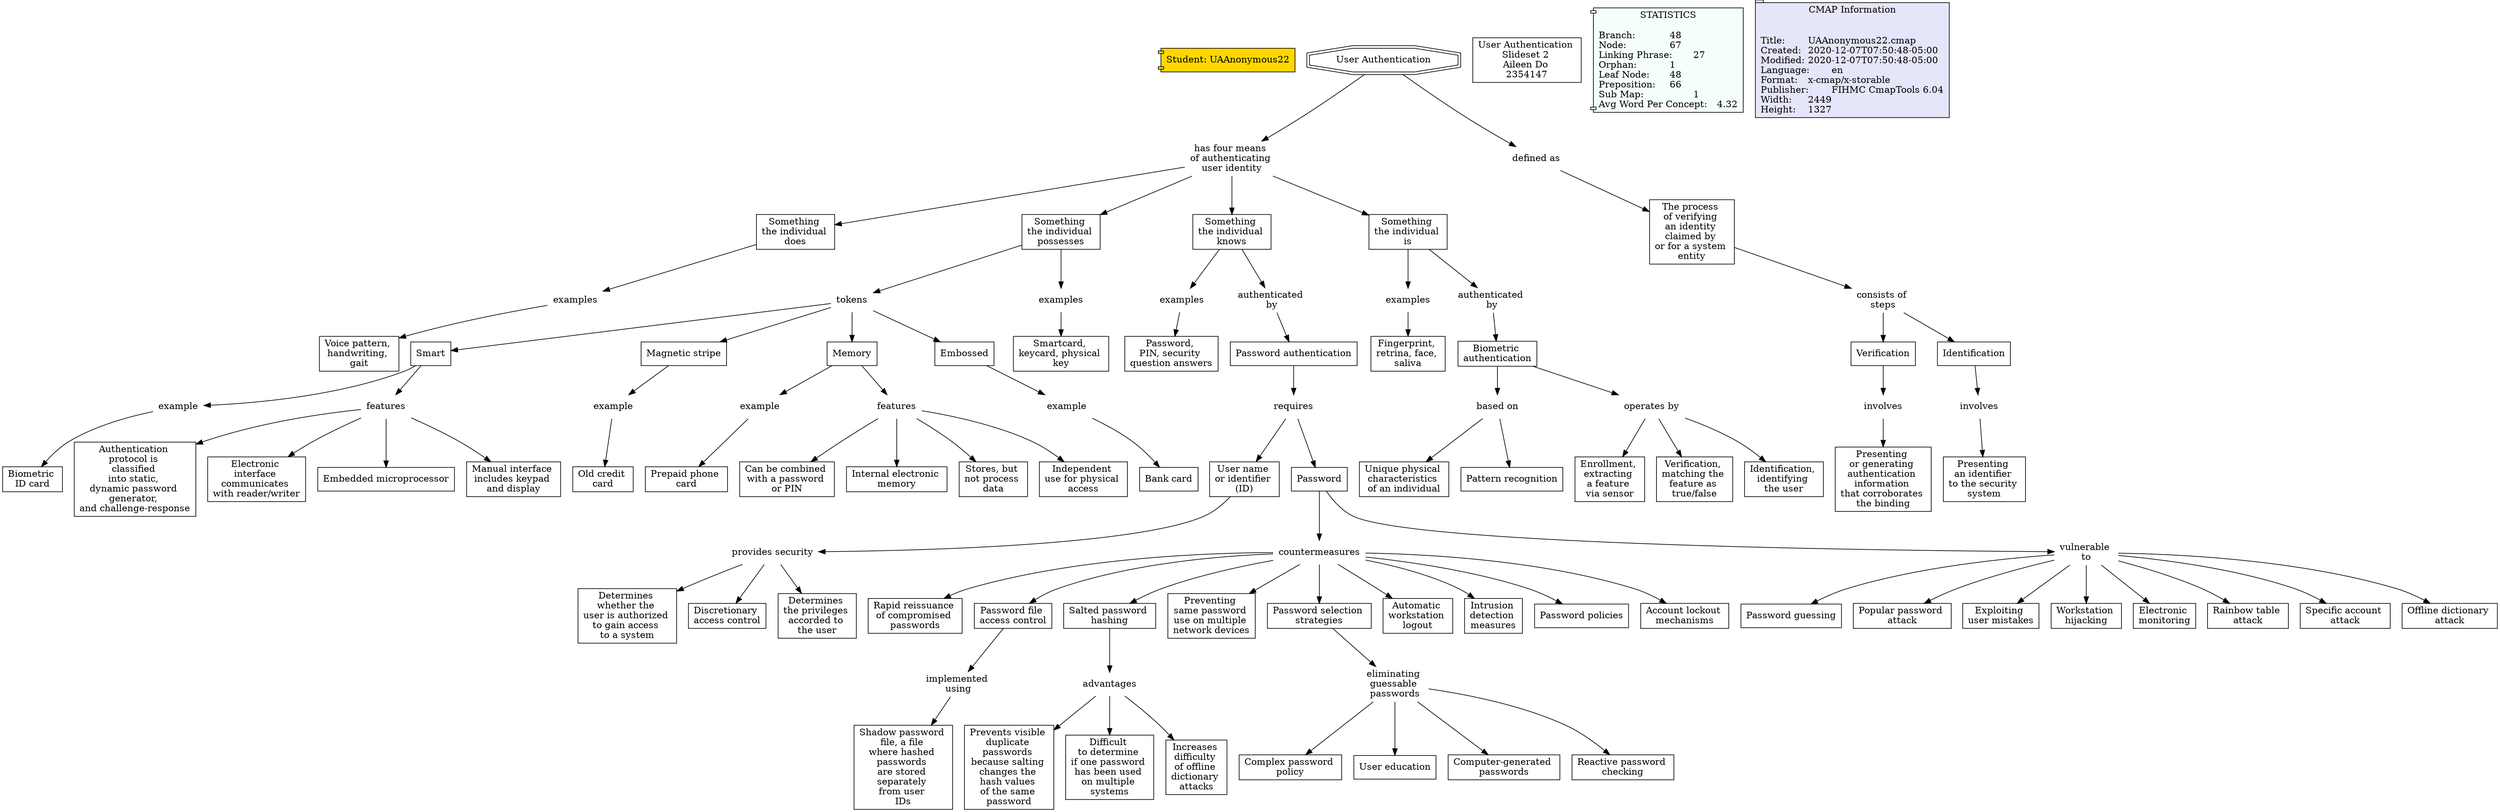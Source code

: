 // The Round Table
digraph {
	Student [label="Student: UAAnonymous22" fillcolor=gold shape=component style=filled]
	"1RRB4N1S2-4YMVP4-51G" [label=Smart fillcolor=white shape=rect style=filled]
	"1RRBLZSBL-10R3C1M-6T8" [label=example shape=none]
	"1RRB4N1S2-4YMVP4-51G" -> "1RRBLZSBL-10R3C1M-6T8" [constraint=true]
	"1RRB2R7HK-9K8LZN-3HW" [label=countermeasures shape=none]
	"1RRB2W8Y3-TQQTL3-3RD" [label="Rapid reissuance 
of compromised 
passwords" fillcolor=white shape=rect style=filled]
	"1RRB2R7HK-9K8LZN-3HW" -> "1RRB2W8Y3-TQQTL3-3RD" [constraint=true]
	"1RR76S3XZ-1YCPJG1-7WY" [label="has four means 
of authenticating 
user identity
" shape=none]
	"1RR78Y5MV-1299330-8DJ" [label="Something 
the individual 
does" fillcolor=white shape=rect style=filled]
	"1RR76S3XZ-1YCPJG1-7WY" -> "1RR78Y5MV-1299330-8DJ" [constraint=true]
	"1RRBM0C62-1PFHM65-6W5" [label=example shape=none]
	"1RRBM0C60-8QNMG7-6W2" [label="Prepaid phone 
card" fillcolor=white shape=rect style=filled]
	"1RRBM0C62-1PFHM65-6W5" -> "1RRBM0C60-8QNMG7-6W2" [constraint=true]
	"1RRB2R7HK-9K8LZN-3HW" [label=countermeasures shape=none]
	"1RRB2VFZ3-1719214-3MJ" [label="Password file 
access control
" fillcolor=white shape=rect style=filled]
	"1RRB2R7HK-9K8LZN-3HW" -> "1RRB2VFZ3-1719214-3MJ" [constraint=true]
	"1RR7C45W2-1GZ7HFK-8TM" [label=examples shape=none]
	"1RR7C45W0-1Y9ZKPZ-8TJ" [label="Password, 
PIN, security 
question answers
" fillcolor=white shape=rect style=filled]
	"1RR7C45W2-1GZ7HFK-8TM" -> "1RR7C45W0-1Y9ZKPZ-8TJ" [constraint=true]
	"1RRB2R7HH-NX7TGL-3HS" [label="Salted password 
hashing" fillcolor=white shape=rect style=filled]
	"1RRBDZFRY-88JBGD-5PL" [label=advantages shape=none]
	"1RRB2R7HH-NX7TGL-3HS" -> "1RRBDZFRY-88JBGD-5PL" [constraint=true]
	"1RR7DBW4D-LPZ69S-9LD" [label="Password authentication
" fillcolor=white shape=rect style=filled]
	"1RR9ZLC3L-1FM69T5-R3" [label=requires shape=none]
	"1RR7DBW4D-LPZ69S-9LD" -> "1RR9ZLC3L-1FM69T5-R3" [constraint=true]
	"1RRB0PD64-WH44QY-1RB" [label="vulnerable 
to" shape=none]
	"1RRB0RVM4-1LWH515-22G" [label="Password guessing
" fillcolor=white shape=rect style=filled]
	"1RRB0PD64-WH44QY-1RB" -> "1RRB0RVM4-1LWH515-22G" [constraint=true]
	"1RRBLZSBL-10R3C1M-6T8" [label=example shape=none]
	"1RRBLZSBJ-1GQ8GSN-6T5" [label="Biometric 
ID card" fillcolor=white shape=rect style=filled]
	"1RRBLZSBL-10R3C1M-6T8" -> "1RRBLZSBJ-1GQ8GSN-6T5" [constraint=true]
	"1RR9ZQ2MM-18M1HM5-10B" [label="provides security
" shape=none]
	"1RR9ZQ2MK-19D5Z44-107" [label="Determines 
whether the 
user is authorized 
to gain access 
to a system
" fillcolor=white shape=rect style=filled]
	"1RR9ZQ2MM-18M1HM5-10B" -> "1RR9ZQ2MK-19D5Z44-107" [constraint=true]
	"1RRBLZ38C-86GTVM-6RH" [label=example shape=none]
	"1RRBLZ389-1LJDT48-6RD" [label="Bank card" fillcolor=white shape=rect style=filled]
	"1RRBLZ38C-86GTVM-6RH" -> "1RRBLZ389-1LJDT48-6RD" [constraint=true]
	"1RR6MWV8R-FKSHD6-4HB" [label="defined as
" shape=none]
	"1RR6MWV8N-13ZN4V3-4H7" [label="The process 
of verifying 
an identity 
claimed by 
or for a system 
entity" fillcolor=white shape=rect style=filled]
	"1RR6MWV8R-FKSHD6-4HB" -> "1RR6MWV8N-13ZN4V3-4H7" [constraint=true]
	"1RR78WWPW-1V7W17T-88S" [label="Something 
the individual 
possesses" fillcolor=white shape=rect style=filled]
	"1RRB4LM8C-M8S336-4SP" [label=tokens shape=none]
	"1RR78WWPW-1V7W17T-88S" -> "1RRB4LM8C-M8S336-4SP" [constraint=true]
	"1RRBMJR1W-L15THM-7T3" [label="based on" shape=none]
	"1RRBMJR1T-WD9JPW-7T0" [label="Unique physical 
characteristics 
of an individual
" fillcolor=white shape=rect style=filled]
	"1RRBMJR1W-L15THM-7T3" -> "1RRBMJR1T-WD9JPW-7T0" [constraint=true]
	"1RR9ZQ2MM-18M1HM5-10B" [label="provides security
" shape=none]
	"1RR9ZSSFC-2BPKM8N-16L" [label="Discretionary 
access control
" fillcolor=white shape=rect style=filled]
	"1RR9ZQ2MM-18M1HM5-10B" -> "1RR9ZSSFC-2BPKM8N-16L" [constraint=true]
	"1RR78Y5MV-1299330-8DJ" [label="Something 
the individual 
does" fillcolor=white shape=rect style=filled]
	"1RR7C7KH0-RMPSWZ-92K" [label=examples shape=none]
	"1RR78Y5MV-1299330-8DJ" -> "1RR7C7KH0-RMPSWZ-92K" [constraint=true]
	"1RRB6659C-ZR8Y0Y-582" [label="Biometric 
authentication" fillcolor=white shape=rect style=filled]
	"1RRBMPFYH-1KCGFCL-86F" [label="operates by
" shape=none]
	"1RRB6659C-ZR8Y0Y-582" -> "1RRBMPFYH-1KCGFCL-86F" [constraint=true]
	"1RRB0PD64-WH44QY-1RB" [label="vulnerable 
to" shape=none]
	"1RRB0RFVC-P1DB0P-1ZS" [label="Popular password 
attack" fillcolor=white shape=rect style=filled]
	"1RRB0PD64-WH44QY-1RB" -> "1RRB0RFVC-P1DB0P-1ZS" [constraint=true]
	"1RRBMPFYH-1KCGFCL-86F" [label="operates by
" shape=none]
	"1RRBMPFYF-1ZYTX70-86B" [label="Enrollment, 
extracting 
a feature 
via sensor
" fillcolor=white shape=rect style=filled]
	"1RRBMPFYH-1KCGFCL-86F" -> "1RRBMPFYF-1ZYTX70-86B" [constraint=true]
	"1RRB4LM8C-M8S336-4SP" [label=tokens shape=none]
	"1RRB4MFPN-2BDM76F-4ZD" [label="Magnetic stripe
" fillcolor=white shape=rect style=filled]
	"1RRB4LM8C-M8S336-4SP" -> "1RRB4MFPN-2BDM76F-4ZD" [constraint=true]
	"1RR76S3XX-1N5T59G-7WV" [label="Something 
the individual 
knows" fillcolor=white shape=rect style=filled]
	"1RR7DBW4G-1JJCJ02-9LH" [label="authenticated 
by" shape=none]
	"1RR76S3XX-1N5T59G-7WV" -> "1RR7DBW4G-1JJCJ02-9LH" [constraint=true]
	"1RR7C7KH0-RMPSWZ-92K" [label=examples shape=none]
	"1RR7C7KGY-Y2FHT9-92G" [label="Voice pattern, 
handwriting, 
gait" fillcolor=white shape=rect style=filled]
	"1RR7C7KH0-RMPSWZ-92K" -> "1RR7C7KGY-Y2FHT9-92G" [constraint=true]
	"1RRBM2VTP-1H3G93L-6YH" [label=features shape=none]
	"1RRBM4VV2-1YNSNPZ-73T" [label="Can be combined 
with a password 
or PIN" fillcolor=white shape=rect style=filled]
	"1RRBM2VTP-1H3G93L-6YH" -> "1RRBM4VV2-1YNSNPZ-73T" [constraint=true]
	"1RR9ZLC3L-1FM69T5-R3" [label=requires shape=none]
	"1RR9ZLC3H-19XXLXL-R0" [label="User name 
or identifier 
(ID)" fillcolor=white shape=rect style=filled]
	"1RR9ZLC3L-1FM69T5-R3" -> "1RR9ZLC3H-19XXLXL-R0" [constraint=true]
	"1RRBLP7C5-3GH8S9-6CF" [label="eliminating 
guessable 
passwords" shape=none]
	"1RRBLTB8Q-1006WD5-6LY" [label="Complex password 
policy" fillcolor=white shape=rect style=filled]
	"1RRBLP7C5-3GH8S9-6CF" -> "1RRBLTB8Q-1006WD5-6LY" [constraint=true]
	"1RRBM2VTP-1H3G93L-6YH" [label=features shape=none]
	"1RRBM3RXQ-13L18SS-711" [label="Internal electronic 
memory" fillcolor=white shape=rect style=filled]
	"1RRBM2VTP-1H3G93L-6YH" -> "1RRBM3RXQ-13L18SS-711" [constraint=true]
	"1RRB0PD64-WH44QY-1RB" [label="vulnerable 
to" shape=none]
	"1RRB0T047-2DHX7YS-29S" [label="Exploiting 
user mistakes
" fillcolor=white shape=rect style=filled]
	"1RRB0PD64-WH44QY-1RB" -> "1RRB0T047-2DHX7YS-29S" [constraint=true]
	"1RRBDZFRY-88JBGD-5PL" [label=advantages shape=none]
	"1RRBDZFRV-4L0WX-5PH" [label="Prevents visible 
duplicate 
passwords 
because salting 
changes the 
hash values 
of the same 
password" fillcolor=white shape=rect style=filled]
	"1RRBDZFRY-88JBGD-5PL" -> "1RRBDZFRV-4L0WX-5PH" [constraint=true]
	"1RR7DBW4G-1JJCJ02-9LH" [label="authenticated 
by" shape=none]
	"1RR7DBW4D-LPZ69S-9LD" [label="Password authentication
" fillcolor=white shape=rect style=filled]
	"1RR7DBW4G-1JJCJ02-9LH" -> "1RR7DBW4D-LPZ69S-9LD" [constraint=true]
	"1RRBLYP6Z-11TMDQ7-6PG" [label=example shape=none]
	"1RRBLYP6X-1BFC5KK-6PC" [label="Old credit 
card" fillcolor=white shape=rect style=filled]
	"1RRBLYP6Z-11TMDQ7-6PG" -> "1RRBLYP6X-1BFC5KK-6PC" [constraint=true]
	"1RR9ZQ2MM-18M1HM5-10B" [label="provides security
" shape=none]
	"1RR9ZS804-29NX80D-14J" [label="Determines 
the privileges 
accorded to 
the user" fillcolor=white shape=rect style=filled]
	"1RR9ZQ2MM-18M1HM5-10B" -> "1RR9ZS804-29NX80D-14J" [constraint=true]
	"1RRB0PD64-WH44QY-1RB" [label="vulnerable 
to" shape=none]
	"1RRB0SDDL-L91T3N-25B" [label="Workstation 
hijacking" fillcolor=white shape=rect style=filled]
	"1RRB0PD64-WH44QY-1RB" -> "1RRB0SDDL-L91T3N-25B" [constraint=true]
	"1RRB2R7HK-9K8LZN-3HW" [label=countermeasures shape=none]
	"1RRB8XHJP-1FM6HFM-5K8" [label="Preventing 
same password 
use on multiple 
network devices
" fillcolor=white shape=rect style=filled]
	"1RRB2R7HK-9K8LZN-3HW" -> "1RRB8XHJP-1FM6HFM-5K8" [constraint=true]
	"1RR9ZLC3L-1FM69T5-R3" [label=requires shape=none]
	"1RR9ZP8QF-1D7MXC8-Z4" [label=Password fillcolor=white shape=rect style=filled]
	"1RR9ZLC3L-1FM69T5-R3" -> "1RR9ZP8QF-1D7MXC8-Z4" [constraint=true]
	"1RRB2R7HK-9K8LZN-3HW" [label=countermeasures shape=none]
	"1RRB2XBJ9-1YMK6HW-3W4" [label="Password selection 
strategies" fillcolor=white shape=rect style=filled]
	"1RRB2R7HK-9K8LZN-3HW" -> "1RRB2XBJ9-1YMK6HW-3W4" [constraint=true]
	"1RRB2R7HK-9K8LZN-3HW" [label=countermeasures shape=none]
	"1RRB2R7HH-NX7TGL-3HS" [label="Salted password 
hashing" fillcolor=white shape=rect style=filled]
	"1RRB2R7HK-9K8LZN-3HW" -> "1RRB2R7HH-NX7TGL-3HS" [constraint=true]
	"1RRBMPFYH-1KCGFCL-86F" [label="operates by
" shape=none]
	"1RRBMQS6N-1PHM92K-8DQ" [label="Verification, 
matching the 
feature as 
true/false" fillcolor=white shape=rect style=filled]
	"1RRBMPFYH-1KCGFCL-86F" -> "1RRBMQS6N-1PHM92K-8DQ" [constraint=true]
	"1RR78WWPW-1V7W17T-88S" [label="Something 
the individual 
possesses" fillcolor=white shape=rect style=filled]
	"1RR7C5BMV-TV47RJ-8XB" [label=examples shape=none]
	"1RR78WWPW-1V7W17T-88S" -> "1RR7C5BMV-TV47RJ-8XB" [constraint=true]
	"1RRBLP7C5-3GH8S9-6CF" [label="eliminating 
guessable 
passwords" shape=none]
	"1RRBLP7C3-1LBH5P9-6CB" [label="User education
" fillcolor=white shape=rect style=filled]
	"1RRBLP7C5-3GH8S9-6CF" -> "1RRBLP7C3-1LBH5P9-6CB" [constraint=true]
	"1RR76S3XX-1N5T59G-7WV" [label="Something 
the individual 
knows" fillcolor=white shape=rect style=filled]
	"1RR7C45W2-1GZ7HFK-8TM" [label=examples shape=none]
	"1RR76S3XX-1N5T59G-7WV" -> "1RR7C45W2-1GZ7HFK-8TM" [constraint=true]
	"1RR9ZP8QF-1D7MXC8-Z4" [label=Password fillcolor=white shape=rect style=filled]
	"1RRB2R7HK-9K8LZN-3HW" [label=countermeasures shape=none]
	"1RR9ZP8QF-1D7MXC8-Z4" -> "1RRB2R7HK-9K8LZN-3HW" [constraint=true]
	"1RR6N4XRS-P7S4BG-5CN" [label="consists of 
steps" shape=none]
	"1RR6NRNBS-JBPRBD-5XG" [label=Verification fillcolor=white shape=rect style=filled]
	"1RR6N4XRS-P7S4BG-5CN" -> "1RR6NRNBS-JBPRBD-5XG" [constraint=true]
	"1RR7C6FVT-1205QW7-8ZR" [label=examples shape=none]
	"1RR7C6FVR-2D7K6VF-8ZN" [label="Fingerprint, 
retrina, face, 
saliva" fillcolor=white shape=rect style=filled]
	"1RR7C6FVT-1205QW7-8ZR" -> "1RR7C6FVR-2D7K6VF-8ZN" [constraint=true]
	"1RRB2R7HK-9K8LZN-3HW" [label=countermeasures shape=none]
	"1RRB8WMWZ-1BD3K6N-5GY" [label="Automatic 
workstation 
logout" fillcolor=white shape=rect style=filled]
	"1RRB2R7HK-9K8LZN-3HW" -> "1RRB8WMWZ-1BD3K6N-5GY" [constraint=true]
	"1RR6N4XRQ-1QKTGNP-5CK" [label=Identification fillcolor=white shape=rect style=filled]
	"1RR6P5LMW-TLTKDZ-631" [label=involves shape=none]
	"1RR6N4XRQ-1QKTGNP-5CK" -> "1RR6P5LMW-TLTKDZ-631" [constraint=true]
	"1RRB0PD64-WH44QY-1RB" [label="vulnerable 
to" shape=none]
	"1RRB219M4-1FVGJHV-377" [label="Electronic 
monitoring" fillcolor=white shape=rect style=filled]
	"1RRB0PD64-WH44QY-1RB" -> "1RRB219M4-1FVGJHV-377" [constraint=true]
	"1RR9ZLC3H-19XXLXL-R0" [label="User name 
or identifier 
(ID)" fillcolor=white shape=rect style=filled]
	"1RR9ZQ2MM-18M1HM5-10B" [label="provides security
" shape=none]
	"1RR9ZLC3H-19XXLXL-R0" -> "1RR9ZQ2MM-18M1HM5-10B" [constraint=true]
	"1RRB6659F-BJJB4C-585" [label="authenticated 
by" shape=none]
	"1RRB6659C-ZR8Y0Y-582" [label="Biometric 
authentication" fillcolor=white shape=rect style=filled]
	"1RRB6659F-BJJB4C-585" -> "1RRB6659C-ZR8Y0Y-582" [constraint=true]
	"1RRB4LM8C-M8S336-4SP" [label=tokens shape=none]
	"1RRB4N1S2-4YMVP4-51G" [label=Smart fillcolor=white shape=rect style=filled]
	"1RRB4LM8C-M8S336-4SP" -> "1RRB4N1S2-4YMVP4-51G" [constraint=true]
	"1RRB2XBJ9-1YMK6HW-3W4" [label="Password selection 
strategies" fillcolor=white shape=rect style=filled]
	"1RRBLP7C5-3GH8S9-6CF" [label="eliminating 
guessable 
passwords" shape=none]
	"1RRB2XBJ9-1YMK6HW-3W4" -> "1RRBLP7C5-3GH8S9-6CF" [constraint=true]
	"1RR6N4XRS-P7S4BG-5CN" [label="consists of 
steps" shape=none]
	"1RR6N4XRQ-1QKTGNP-5CK" [label=Identification fillcolor=white shape=rect style=filled]
	"1RR6N4XRS-P7S4BG-5CN" -> "1RR6N4XRQ-1QKTGNP-5CK" [constraint=true]
	"1RRB4MWNT-1H1GV3Y-50R" [label=Memory fillcolor=white shape=rect style=filled]
	"1RRBM2VTP-1H3G93L-6YH" [label=features shape=none]
	"1RRB4MWNT-1H1GV3Y-50R" -> "1RRBM2VTP-1H3G93L-6YH" [constraint=true]
	"1RRB4LM8C-M8S336-4SP" [label=tokens shape=none]
	"1RRB4MWNT-1H1GV3Y-50R" [label=Memory fillcolor=white shape=rect style=filled]
	"1RRB4LM8C-M8S336-4SP" -> "1RRB4MWNT-1H1GV3Y-50R" [constraint=true]
	"1RRB2R7HK-9K8LZN-3HW" [label=countermeasures shape=none]
	"1RRB2VYHD-H4J237-3PW" [label="Intrusion 
detection 
measures" fillcolor=white shape=rect style=filled]
	"1RRB2R7HK-9K8LZN-3HW" -> "1RRB2VYHD-H4J237-3PW" [constraint=true]
	"1RRB2R7HK-9K8LZN-3HW" [label=countermeasures shape=none]
	"1RRB8W04S-1K20N53-5FV" [label="Password policies
" fillcolor=white shape=rect style=filled]
	"1RRB2R7HK-9K8LZN-3HW" -> "1RRB8W04S-1K20N53-5FV" [constraint=true]
	"1RRBLP7C5-3GH8S9-6CF" [label="eliminating 
guessable 
passwords" shape=none]
	"1RRBLRGX6-1SYDS30-6HJ" [label="Computer-generated 
passwords" fillcolor=white shape=rect style=filled]
	"1RRBLP7C5-3GH8S9-6CF" -> "1RRBLRGX6-1SYDS30-6HJ" [constraint=true]
	"1RRB4MWNT-1H1GV3Y-50R" [label=Memory fillcolor=white shape=rect style=filled]
	"1RRBM0C62-1PFHM65-6W5" [label=example shape=none]
	"1RRB4MWNT-1H1GV3Y-50R" -> "1RRBM0C62-1PFHM65-6W5" [constraint=true]
	"1RRBM2VTP-1H3G93L-6YH" [label=features shape=none]
	"1RRBM2VTM-242R06R-6YD" [label="Stores, but 
not process 
data" fillcolor=white shape=rect style=filled]
	"1RRBM2VTP-1H3G93L-6YH" -> "1RRBM2VTM-242R06R-6YD" [constraint=true]
	"1RRB4MFPN-2BDM76F-4ZD" [label="Magnetic stripe
" fillcolor=white shape=rect style=filled]
	"1RRBLYP6Z-11TMDQ7-6PG" [label=example shape=none]
	"1RRB4MFPN-2BDM76F-4ZD" -> "1RRBLYP6Z-11TMDQ7-6PG" [constraint=true]
	"1RRB0PD64-WH44QY-1RB" [label="vulnerable 
to" shape=none]
	"1RRB30HPK-1ZBKWHT-3WM" [label="Rainbow table 
attack" fillcolor=white shape=rect style=filled]
	"1RRB0PD64-WH44QY-1RB" -> "1RRB30HPK-1ZBKWHT-3WM" [constraint=true]
	"1RRBM8L4H-1XL6KGH-79K" [label=features shape=none]
	"1RRBMDJ6S-16KF0L7-7KR" [label="Authentication 
protocol is 
classified 
into static, 
dynamic password 
generator, 
and challenge-response
" fillcolor=white shape=rect style=filled]
	"1RRBM8L4H-1XL6KGH-79K" -> "1RRBMDJ6S-16KF0L7-7KR" [constraint=true]
	"1RR7C5BMV-TV47RJ-8XB" [label=examples shape=none]
	"1RR7C5BMS-2B8JN5-8X7" [label="Smartcard, 
keycard, physical 
key" fillcolor=white shape=rect style=filled]
	"1RR7C5BMV-TV47RJ-8XB" -> "1RR7C5BMS-2B8JN5-8X7" [constraint=true]
	"1RR3V8VXH-21RCJJB-2LC" [label="User Authentication
" fillcolor=white shape=doubleoctagon style=filled]
	"1RR6MWV8R-FKSHD6-4HB" [label="defined as
" shape=none]
	"1RR3V8VXH-21RCJJB-2LC" -> "1RR6MWV8R-FKSHD6-4HB" [constraint=true]
	"1RR76S3XZ-1YCPJG1-7WY" [label="has four means 
of authenticating 
user identity
" shape=none]
	"1RR76S3XX-1N5T59G-7WV" [label="Something 
the individual 
knows" fillcolor=white shape=rect style=filled]
	"1RR76S3XZ-1YCPJG1-7WY" -> "1RR76S3XX-1N5T59G-7WV" [constraint=true]
	"1RRB2VFZ3-1719214-3MJ" [label="Password file 
access control
" fillcolor=white shape=rect style=filled]
	"1RRBLLDDZ-297462Z-66L" [label="implemented 
using" shape=none]
	"1RRB2VFZ3-1719214-3MJ" -> "1RRBLLDDZ-297462Z-66L" [constraint=true]
	"1RRBLP7C5-3GH8S9-6CF" [label="eliminating 
guessable 
passwords" shape=none]
	"1RRBLT00S-10LB6XC-6KL" [label="Reactive password 
checking" fillcolor=white shape=rect style=filled]
	"1RRBLP7C5-3GH8S9-6CF" -> "1RRBLT00S-10LB6XC-6KL" [constraint=true]
	"1RR76S3XZ-1YCPJG1-7WY" [label="has four means 
of authenticating 
user identity
" shape=none]
	"1RR78XPWP-150KGLN-8BY" [label="Something 
the individual 
is" fillcolor=white shape=rect style=filled]
	"1RR76S3XZ-1YCPJG1-7WY" -> "1RR78XPWP-150KGLN-8BY" [constraint=true]
	"1RRBM8L4H-1XL6KGH-79K" [label=features shape=none]
	"1RRBMCFQ2-2CV4H41-7GT" [label="Electronic 
interface 
communicates 
with reader/writer
" fillcolor=white shape=rect style=filled]
	"1RRBM8L4H-1XL6KGH-79K" -> "1RRBMCFQ2-2CV4H41-7GT" [constraint=true]
	"1RRB0PD64-WH44QY-1RB" [label="vulnerable 
to" shape=none]
	"1RRB0QR18-YKJGVP-1XP" [label="Specific account 
attack" fillcolor=white shape=rect style=filled]
	"1RRB0PD64-WH44QY-1RB" -> "1RRB0QR18-YKJGVP-1XP" [constraint=true]
	"1RR6P5LMW-TLTKDZ-631" [label=involves shape=none]
	"1RR6P5LMT-252NVJX-62Y" [label="Presenting 
an identifier 
to the security 
system" fillcolor=white shape=rect style=filled]
	"1RR6P5LMW-TLTKDZ-631" -> "1RR6P5LMT-252NVJX-62Y" [constraint=true]
	"1RRB2R7HK-9K8LZN-3HW" [label=countermeasures shape=none]
	"1RRB2WS1W-2675189-3TB" [label="Account lockout 
mechanisms" fillcolor=white shape=rect style=filled]
	"1RRB2R7HK-9K8LZN-3HW" -> "1RRB2WS1W-2675189-3TB" [constraint=true]
	"1RR3V8VXH-21RCJJB-2LC" [label="User Authentication
" fillcolor=white shape=doubleoctagon style=filled]
	"1RR76S3XZ-1YCPJG1-7WY" [label="has four means 
of authenticating 
user identity
" shape=none]
	"1RR3V8VXH-21RCJJB-2LC" -> "1RR76S3XZ-1YCPJG1-7WY" [constraint=true]
	"1RR78XPWP-150KGLN-8BY" [label="Something 
the individual 
is" fillcolor=white shape=rect style=filled]
	"1RR7C6FVT-1205QW7-8ZR" [label=examples shape=none]
	"1RR78XPWP-150KGLN-8BY" -> "1RR7C6FVT-1205QW7-8ZR" [constraint=true]
	"1RR9ZP8QF-1D7MXC8-Z4" [label=Password fillcolor=white shape=rect style=filled]
	"1RRB0PD64-WH44QY-1RB" [label="vulnerable 
to" shape=none]
	"1RR9ZP8QF-1D7MXC8-Z4" -> "1RRB0PD64-WH44QY-1RB" [constraint=true]
	"1RRB6659C-ZR8Y0Y-582" [label="Biometric 
authentication" fillcolor=white shape=rect style=filled]
	"1RRBMJR1W-L15THM-7T3" [label="based on" shape=none]
	"1RRB6659C-ZR8Y0Y-582" -> "1RRBMJR1W-L15THM-7T3" [constraint=true]
	"1RRBLLDDZ-297462Z-66L" [label="implemented 
using" shape=none]
	"1RRBLLDDX-15S7CCM-66H" [label="Shadow password 
file, a file 
where hashed 
passwords 
are stored 
separately 
from user 
IDs" fillcolor=white shape=rect style=filled]
	"1RRBLLDDZ-297462Z-66L" -> "1RRBLLDDX-15S7CCM-66H" [constraint=true]
	"1RRBDZFRY-88JBGD-5PL" [label=advantages shape=none]
	"1RRBF102T-1JZ57WG-5WJ" [label="Difficult 
to determine 
if one password 
has been used 
on multiple 
systems" fillcolor=white shape=rect style=filled]
	"1RRBDZFRY-88JBGD-5PL" -> "1RRBF102T-1JZ57WG-5WJ" [constraint=true]
	"1RRBM8L4H-1XL6KGH-79K" [label=features shape=none]
	"1RRBM8L4F-17VV7FV-79G" [label="Embedded microprocessor
" fillcolor=white shape=rect style=filled]
	"1RRBM8L4H-1XL6KGH-79K" -> "1RRBM8L4F-17VV7FV-79G" [constraint=true]
	"1RRBM2VTP-1H3G93L-6YH" [label=features shape=none]
	"1RRBM5NKD-F8WJ62-75V" [label="Independent 
use for physical 
access" fillcolor=white shape=rect style=filled]
	"1RRBM2VTP-1H3G93L-6YH" -> "1RRBM5NKD-F8WJ62-75V" [constraint=true]
	"1RRBM8L4H-1XL6KGH-79K" [label=features shape=none]
	"1RRBMB1KJ-QFBJG4-7DJ" [label="Manual interface 
includes keypad 
and display
" fillcolor=white shape=rect style=filled]
	"1RRBM8L4H-1XL6KGH-79K" -> "1RRBMB1KJ-QFBJG4-7DJ" [constraint=true]
	"1RRBDZFRY-88JBGD-5PL" [label=advantages shape=none]
	"1RRBF0N90-1D66SWX-5TG" [label="Increases 
difficulty 
of offline 
dictionary 
attacks" fillcolor=white shape=rect style=filled]
	"1RRBDZFRY-88JBGD-5PL" -> "1RRBF0N90-1D66SWX-5TG" [constraint=true]
	"1RRB4LM8C-M8S336-4SP" [label=tokens shape=none]
	"1RRB4LM89-1V4WHJG-4SL" [label=Embossed fillcolor=white shape=rect style=filled]
	"1RRB4LM8C-M8S336-4SP" -> "1RRB4LM89-1V4WHJG-4SL" [constraint=true]
	"1RR78XPWP-150KGLN-8BY" [label="Something 
the individual 
is" fillcolor=white shape=rect style=filled]
	"1RRB6659F-BJJB4C-585" [label="authenticated 
by" shape=none]
	"1RR78XPWP-150KGLN-8BY" -> "1RRB6659F-BJJB4C-585" [constraint=true]
	"1RRB0PD64-WH44QY-1RB" [label="vulnerable 
to" shape=none]
	"1RRB0PD62-1RSR433-1R7" [label="Offline dictionary 
attack" fillcolor=white shape=rect style=filled]
	"1RRB0PD64-WH44QY-1RB" -> "1RRB0PD62-1RSR433-1R7" [constraint=true]
	"1RR6MWV8N-13ZN4V3-4H7" [label="The process 
of verifying 
an identity 
claimed by 
or for a system 
entity" fillcolor=white shape=rect style=filled]
	"1RR6N4XRS-P7S4BG-5CN" [label="consists of 
steps" shape=none]
	"1RR6MWV8N-13ZN4V3-4H7" -> "1RR6N4XRS-P7S4BG-5CN" [constraint=true]
	"1RRBMJR1W-L15THM-7T3" [label="based on" shape=none]
	"1RRBMLWMV-1CLT9WM-7ZT" [label="Pattern recognition
" fillcolor=white shape=rect style=filled]
	"1RRBMJR1W-L15THM-7T3" -> "1RRBMLWMV-1CLT9WM-7ZT" [constraint=true]
	"1RR6NRNBS-JBPRBD-5XG" [label=Verification fillcolor=white shape=rect style=filled]
	"1RR6P5QQB-4Y2T22-63V" [label=involves shape=none]
	"1RR6NRNBS-JBPRBD-5XG" -> "1RR6P5QQB-4Y2T22-63V" [constraint=true]
	"1RRB4LM89-1V4WHJG-4SL" [label=Embossed fillcolor=white shape=rect style=filled]
	"1RRBLZ38C-86GTVM-6RH" [label=example shape=none]
	"1RRB4LM89-1V4WHJG-4SL" -> "1RRBLZ38C-86GTVM-6RH" [constraint=true]
	"1RR6P5QQB-4Y2T22-63V" [label=involves shape=none]
	"1RR6P5QQ8-29ZXLWB-63R" [label="Presenting 
or generating 
authentication 
information 
that corroborates 
the binding
" fillcolor=white shape=rect style=filled]
	"1RR6P5QQB-4Y2T22-63V" -> "1RR6P5QQ8-29ZXLWB-63R" [constraint=true]
	"1RR76S3XZ-1YCPJG1-7WY" [label="has four means 
of authenticating 
user identity
" shape=none]
	"1RR78WWPW-1V7W17T-88S" [label="Something 
the individual 
possesses" fillcolor=white shape=rect style=filled]
	"1RR76S3XZ-1YCPJG1-7WY" -> "1RR78WWPW-1V7W17T-88S" [constraint=true]
	"1RRB4N1S2-4YMVP4-51G" [label=Smart fillcolor=white shape=rect style=filled]
	"1RRBM8L4H-1XL6KGH-79K" [label=features shape=none]
	"1RRB4N1S2-4YMVP4-51G" -> "1RRBM8L4H-1XL6KGH-79K" [constraint=true]
	"1RRBMPFYH-1KCGFCL-86F" [label="operates by
" shape=none]
	"1RRBMQY14-12L1JS0-8FM" [label="Identification, 
identifying 
the user" fillcolor=white shape=rect style=filled]
	"1RRBMPFYH-1KCGFCL-86F" -> "1RRBMQY14-12L1JS0-8FM" [constraint=true]
	"1RR3D2QMC-97BR9P-GV" [label="User Authentication 
Slideset 2 
Aileen Do 
2354147" fillcolor=white shape=rect style=filled]
	statictics [label="STATISTICS
\lBranch:		48\lNode:		67\lLinking Phrase:	27\lOrphan:		1\lLeaf Node:	48\lPreposition:	66\lSub Map:		1\lAvg Word Per Concept:	4.32\l" Gsplines=true fillcolor="#F5FFFA" shape=component style=filled]
	file_info [label="CMAP Information

\lTitle:	UAAnonymous22.cmap\lCreated:	2020-12-07T07:50:48-05:00\lModified:	2020-12-07T07:50:48-05:00\lLanguage:	en\lFormat:	x-cmap/x-storable\lPublisher:	FIHMC CmapTools 6.04\lWidth:	2449\lHeight:	1327\l" Gsplines=true fillcolor="#E6E6FA" shape=tab style=filled]
}
